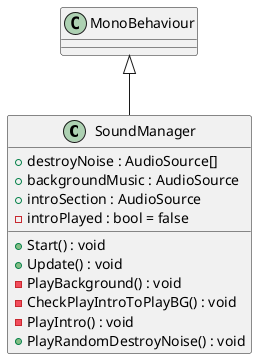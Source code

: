 @startuml
class SoundManager {
    + destroyNoise : AudioSource[]
    + backgroundMusic : AudioSource
    + introSection : AudioSource
    - introPlayed : bool = false
    + Start() : void
    + Update() : void
    - PlayBackground() : void
    - CheckPlayIntroToPlayBG() : void
    - PlayIntro() : void
    + PlayRandomDestroyNoise() : void
}
MonoBehaviour <|-- SoundManager
@enduml
